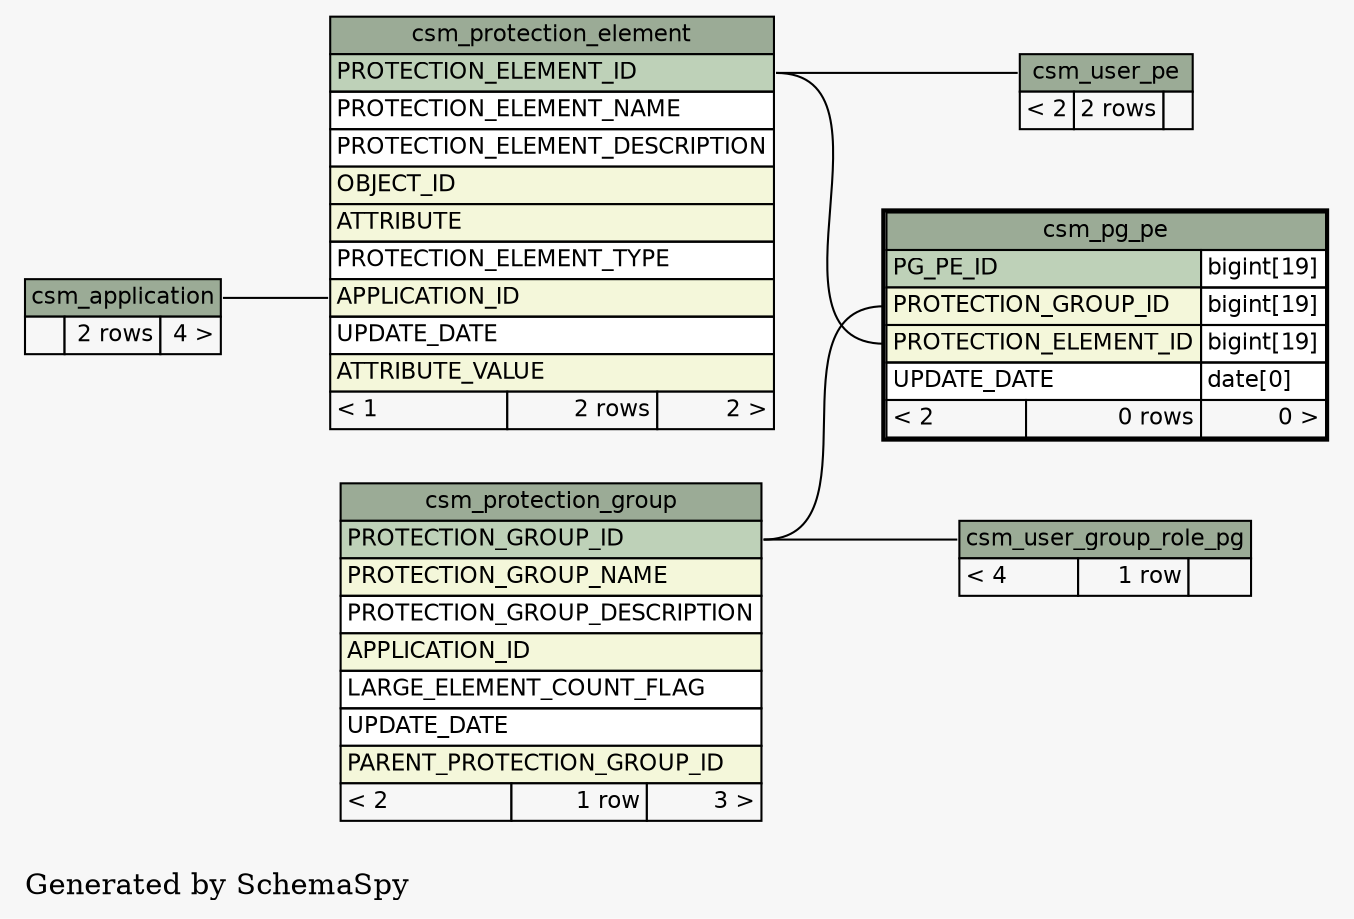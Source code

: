 // dot 2.16.1 on Linux 2.6.25.6-27.fc8
digraph "twoDegreesRelationshipsGraph" {
  graph [
    rankdir="RL"
    bgcolor="#f7f7f7"
    label="\nGenerated by SchemaSpy"
    labeljust="l"
  ];
  node [
    fontname="Helvetica"
    fontsize="11"
    shape="plaintext"
  ];
  edge [
    arrowsize="0.8"
  ];
  "csm_pg_pe":"PROTECTION_ELEMENT_ID":w -> "csm_protection_element":"PROTECTION_ELEMENT_ID":e [arrowtail=crowtee arrowhead=none];
  "csm_pg_pe":"PROTECTION_GROUP_ID":w -> "csm_protection_group":"PROTECTION_GROUP_ID":e [arrowtail=crowtee arrowhead=none];
  "csm_protection_element":"APPLICATION_ID":w -> "csm_application":"csm_application.heading":e [arrowtail=crowtee arrowhead=none];
  "csm_user_group_role_pg":"csm_user_group_role_pg.heading":w -> "csm_protection_group":"PROTECTION_GROUP_ID":e [arrowtail=crowtee arrowhead=none];
  "csm_user_pe":"csm_user_pe.heading":w -> "csm_protection_element":"PROTECTION_ELEMENT_ID":e [arrowtail=crowtee arrowhead=none];
  "csm_application" [
    label=<
    <TABLE BORDER="0" CELLBORDER="1" CELLSPACING="0" BGCOLOR="#ffffff">
      <TR><TD PORT="csm_application.heading" COLSPAN="3" BGCOLOR="#9bab96" ALIGN="CENTER">csm_application</TD></TR>
      <TR><TD ALIGN="LEFT" BGCOLOR="#f7f7f7">  </TD><TD ALIGN="RIGHT" BGCOLOR="#f7f7f7">2 rows</TD><TD ALIGN="RIGHT" BGCOLOR="#f7f7f7">4 &gt;</TD></TR>
    </TABLE>>
    URL="csm_application.html#graph"
    tooltip="csm_application"
  ];
  "csm_pg_pe" [
    label=<
    <TABLE BORDER="2" CELLBORDER="1" CELLSPACING="0" BGCOLOR="#ffffff">
      <TR><TD PORT="csm_pg_pe.heading" COLSPAN="3" BGCOLOR="#9bab96" ALIGN="CENTER">csm_pg_pe</TD></TR>
      <TR><TD PORT="PG_PE_ID" COLSPAN="2" BGCOLOR="#bed1b8" ALIGN="LEFT">PG_PE_ID</TD><TD PORT="PG_PE_ID.type" ALIGN="LEFT">bigint[19]</TD></TR>
      <TR><TD PORT="PROTECTION_GROUP_ID" COLSPAN="2" BGCOLOR="#f4f7da" ALIGN="LEFT">PROTECTION_GROUP_ID</TD><TD PORT="PROTECTION_GROUP_ID.type" ALIGN="LEFT">bigint[19]</TD></TR>
      <TR><TD PORT="PROTECTION_ELEMENT_ID" COLSPAN="2" BGCOLOR="#f4f7da" ALIGN="LEFT">PROTECTION_ELEMENT_ID</TD><TD PORT="PROTECTION_ELEMENT_ID.type" ALIGN="LEFT">bigint[19]</TD></TR>
      <TR><TD PORT="UPDATE_DATE" COLSPAN="2" ALIGN="LEFT">UPDATE_DATE</TD><TD PORT="UPDATE_DATE.type" ALIGN="LEFT">date[0]</TD></TR>
      <TR><TD ALIGN="LEFT" BGCOLOR="#f7f7f7">&lt; 2</TD><TD ALIGN="RIGHT" BGCOLOR="#f7f7f7">0 rows</TD><TD ALIGN="RIGHT" BGCOLOR="#f7f7f7">0 &gt;</TD></TR>
    </TABLE>>
    URL="csm_pg_pe.html#"
    tooltip="csm_pg_pe"
  ];
  "csm_protection_element" [
    label=<
    <TABLE BORDER="0" CELLBORDER="1" CELLSPACING="0" BGCOLOR="#ffffff">
      <TR><TD PORT="csm_protection_element.heading" COLSPAN="3" BGCOLOR="#9bab96" ALIGN="CENTER">csm_protection_element</TD></TR>
      <TR><TD PORT="PROTECTION_ELEMENT_ID" COLSPAN="3" BGCOLOR="#bed1b8" ALIGN="LEFT">PROTECTION_ELEMENT_ID</TD></TR>
      <TR><TD PORT="PROTECTION_ELEMENT_NAME" COLSPAN="3" ALIGN="LEFT">PROTECTION_ELEMENT_NAME</TD></TR>
      <TR><TD PORT="PROTECTION_ELEMENT_DESCRIPTION" COLSPAN="3" ALIGN="LEFT">PROTECTION_ELEMENT_DESCRIPTION</TD></TR>
      <TR><TD PORT="OBJECT_ID" COLSPAN="3" BGCOLOR="#f4f7da" ALIGN="LEFT">OBJECT_ID</TD></TR>
      <TR><TD PORT="ATTRIBUTE" COLSPAN="3" BGCOLOR="#f4f7da" ALIGN="LEFT">ATTRIBUTE</TD></TR>
      <TR><TD PORT="PROTECTION_ELEMENT_TYPE" COLSPAN="3" ALIGN="LEFT">PROTECTION_ELEMENT_TYPE</TD></TR>
      <TR><TD PORT="APPLICATION_ID" COLSPAN="3" BGCOLOR="#f4f7da" ALIGN="LEFT">APPLICATION_ID</TD></TR>
      <TR><TD PORT="UPDATE_DATE" COLSPAN="3" ALIGN="LEFT">UPDATE_DATE</TD></TR>
      <TR><TD PORT="ATTRIBUTE_VALUE" COLSPAN="3" BGCOLOR="#f4f7da" ALIGN="LEFT">ATTRIBUTE_VALUE</TD></TR>
      <TR><TD ALIGN="LEFT" BGCOLOR="#f7f7f7">&lt; 1</TD><TD ALIGN="RIGHT" BGCOLOR="#f7f7f7">2 rows</TD><TD ALIGN="RIGHT" BGCOLOR="#f7f7f7">2 &gt;</TD></TR>
    </TABLE>>
    URL="csm_protection_element.html#graph"
    tooltip="csm_protection_element"
  ];
  "csm_protection_group" [
    label=<
    <TABLE BORDER="0" CELLBORDER="1" CELLSPACING="0" BGCOLOR="#ffffff">
      <TR><TD PORT="csm_protection_group.heading" COLSPAN="3" BGCOLOR="#9bab96" ALIGN="CENTER">csm_protection_group</TD></TR>
      <TR><TD PORT="PROTECTION_GROUP_ID" COLSPAN="3" BGCOLOR="#bed1b8" ALIGN="LEFT">PROTECTION_GROUP_ID</TD></TR>
      <TR><TD PORT="PROTECTION_GROUP_NAME" COLSPAN="3" BGCOLOR="#f4f7da" ALIGN="LEFT">PROTECTION_GROUP_NAME</TD></TR>
      <TR><TD PORT="PROTECTION_GROUP_DESCRIPTION" COLSPAN="3" ALIGN="LEFT">PROTECTION_GROUP_DESCRIPTION</TD></TR>
      <TR><TD PORT="APPLICATION_ID" COLSPAN="3" BGCOLOR="#f4f7da" ALIGN="LEFT">APPLICATION_ID</TD></TR>
      <TR><TD PORT="LARGE_ELEMENT_COUNT_FLAG" COLSPAN="3" ALIGN="LEFT">LARGE_ELEMENT_COUNT_FLAG</TD></TR>
      <TR><TD PORT="UPDATE_DATE" COLSPAN="3" ALIGN="LEFT">UPDATE_DATE</TD></TR>
      <TR><TD PORT="PARENT_PROTECTION_GROUP_ID" COLSPAN="3" BGCOLOR="#f4f7da" ALIGN="LEFT">PARENT_PROTECTION_GROUP_ID</TD></TR>
      <TR><TD ALIGN="LEFT" BGCOLOR="#f7f7f7">&lt; 2</TD><TD ALIGN="RIGHT" BGCOLOR="#f7f7f7">1 row</TD><TD ALIGN="RIGHT" BGCOLOR="#f7f7f7">3 &gt;</TD></TR>
    </TABLE>>
    URL="csm_protection_group.html#graph"
    tooltip="csm_protection_group"
  ];
  "csm_user_group_role_pg" [
    label=<
    <TABLE BORDER="0" CELLBORDER="1" CELLSPACING="0" BGCOLOR="#ffffff">
      <TR><TD PORT="csm_user_group_role_pg.heading" COLSPAN="3" BGCOLOR="#9bab96" ALIGN="CENTER">csm_user_group_role_pg</TD></TR>
      <TR><TD ALIGN="LEFT" BGCOLOR="#f7f7f7">&lt; 4</TD><TD ALIGN="RIGHT" BGCOLOR="#f7f7f7">1 row</TD><TD ALIGN="RIGHT" BGCOLOR="#f7f7f7">  </TD></TR>
    </TABLE>>
    URL="csm_user_group_role_pg.html#graph"
    tooltip="csm_user_group_role_pg"
  ];
  "csm_user_pe" [
    label=<
    <TABLE BORDER="0" CELLBORDER="1" CELLSPACING="0" BGCOLOR="#ffffff">
      <TR><TD PORT="csm_user_pe.heading" COLSPAN="3" BGCOLOR="#9bab96" ALIGN="CENTER">csm_user_pe</TD></TR>
      <TR><TD ALIGN="LEFT" BGCOLOR="#f7f7f7">&lt; 2</TD><TD ALIGN="RIGHT" BGCOLOR="#f7f7f7">2 rows</TD><TD ALIGN="RIGHT" BGCOLOR="#f7f7f7">  </TD></TR>
    </TABLE>>
    URL="csm_user_pe.html#graph"
    tooltip="csm_user_pe"
  ];
}
